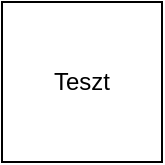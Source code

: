 <mxfile version="17.4.0" type="github"><diagram id="tbs8X8XRBMHxMsV5gVxg" name="Page-1"><mxGraphModel dx="1422" dy="754" grid="1" gridSize="10" guides="1" tooltips="1" connect="1" arrows="1" fold="1" page="1" pageScale="1" pageWidth="2336" pageHeight="1654" math="0" shadow="0"><root><mxCell id="0"/><mxCell id="1" parent="0"/><mxCell id="PMBgKfnM7pJuWfiL-bxb-1" value="Teszt" style="whiteSpace=wrap;html=1;aspect=fixed;" vertex="1" parent="1"><mxGeometry x="680" y="350" width="80" height="80" as="geometry"/></mxCell></root></mxGraphModel></diagram></mxfile>